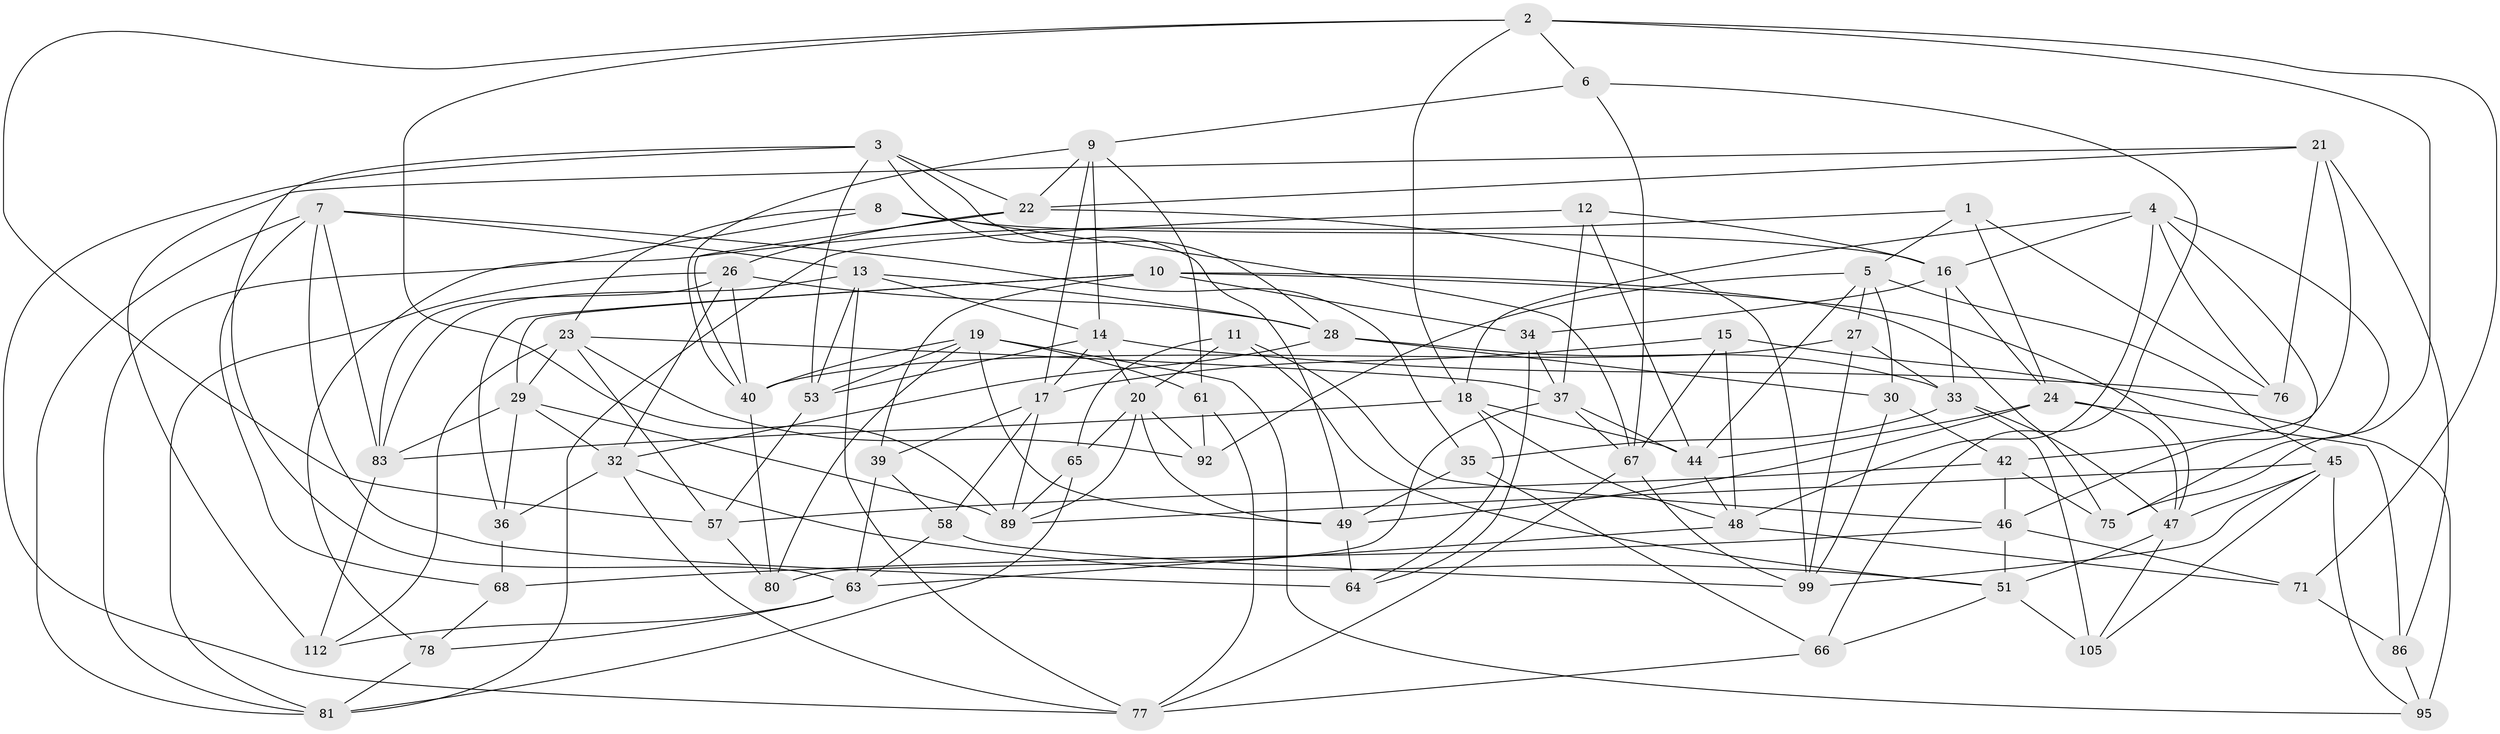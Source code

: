 // Generated by graph-tools (version 1.1) at 2025/52/02/27/25 19:52:27]
// undirected, 70 vertices, 180 edges
graph export_dot {
graph [start="1"]
  node [color=gray90,style=filled];
  1;
  2 [super="+87"];
  3 [super="+31"];
  4 [super="+25"];
  5 [super="+101"];
  6;
  7 [super="+55"];
  8;
  9 [super="+59"];
  10 [super="+82"];
  11;
  12;
  13 [super="+84"];
  14 [super="+52"];
  15 [super="+97"];
  16 [super="+38"];
  17 [super="+93"];
  18 [super="+74"];
  19 [super="+111"];
  20 [super="+54"];
  21 [super="+109"];
  22 [super="+108"];
  23 [super="+43"];
  24 [super="+110"];
  26 [super="+98"];
  27;
  28 [super="+69"];
  29 [super="+70"];
  30;
  32 [super="+41"];
  33 [super="+85"];
  34;
  35;
  36;
  37 [super="+88"];
  39;
  40 [super="+100"];
  42 [super="+104"];
  44 [super="+114"];
  45 [super="+56"];
  46 [super="+72"];
  47 [super="+60"];
  48 [super="+50"];
  49 [super="+106"];
  51 [super="+62"];
  53 [super="+113"];
  57 [super="+91"];
  58;
  61;
  63 [super="+79"];
  64;
  65;
  66;
  67 [super="+73"];
  68;
  71;
  75;
  76;
  77 [super="+96"];
  78;
  80;
  81 [super="+94"];
  83 [super="+103"];
  86;
  89 [super="+90"];
  92;
  95 [super="+107"];
  99 [super="+102"];
  105;
  112;
  1 -- 78;
  1 -- 5;
  1 -- 76;
  1 -- 24;
  2 -- 75;
  2 -- 57;
  2 -- 18;
  2 -- 6;
  2 -- 71;
  2 -- 89;
  3 -- 28;
  3 -- 63;
  3 -- 53;
  3 -- 77;
  3 -- 49;
  3 -- 22;
  4 -- 76;
  4 -- 18;
  4 -- 75;
  4 -- 16;
  4 -- 46;
  4 -- 48;
  5 -- 92;
  5 -- 44;
  5 -- 45;
  5 -- 27;
  5 -- 30;
  6 -- 66;
  6 -- 9;
  6 -- 67;
  7 -- 35;
  7 -- 64;
  7 -- 81;
  7 -- 83;
  7 -- 68;
  7 -- 13;
  8 -- 67;
  8 -- 81;
  8 -- 23;
  8 -- 16;
  9 -- 40;
  9 -- 14;
  9 -- 61;
  9 -- 17;
  9 -- 22;
  10 -- 75;
  10 -- 34;
  10 -- 36;
  10 -- 39;
  10 -- 47;
  10 -- 29;
  11 -- 65;
  11 -- 20;
  11 -- 51;
  11 -- 46;
  12 -- 16;
  12 -- 81;
  12 -- 37;
  12 -- 44;
  13 -- 77;
  13 -- 83;
  13 -- 53;
  13 -- 28;
  13 -- 14;
  14 -- 17;
  14 -- 76;
  14 -- 20;
  14 -- 53;
  15 -- 67;
  15 -- 95 [weight=3];
  15 -- 48;
  15 -- 17;
  16 -- 34;
  16 -- 24;
  16 -- 33;
  17 -- 58;
  17 -- 39;
  17 -- 89;
  18 -- 64;
  18 -- 48;
  18 -- 83;
  18 -- 44;
  19 -- 61;
  19 -- 80;
  19 -- 40;
  19 -- 49;
  19 -- 95;
  19 -- 53;
  20 -- 92;
  20 -- 65;
  20 -- 89;
  20 -- 49;
  21 -- 42 [weight=2];
  21 -- 112;
  21 -- 22;
  21 -- 76;
  21 -- 86;
  22 -- 40;
  22 -- 99;
  22 -- 26;
  23 -- 92;
  23 -- 37;
  23 -- 112;
  23 -- 57;
  23 -- 29;
  24 -- 86;
  24 -- 49;
  24 -- 44;
  24 -- 47;
  26 -- 28;
  26 -- 40;
  26 -- 81;
  26 -- 32;
  26 -- 83;
  27 -- 33;
  27 -- 40;
  27 -- 99;
  28 -- 30;
  28 -- 32;
  28 -- 33;
  29 -- 36;
  29 -- 32;
  29 -- 83;
  29 -- 89;
  30 -- 42;
  30 -- 99;
  32 -- 36;
  32 -- 51;
  32 -- 77;
  33 -- 35;
  33 -- 105;
  33 -- 47;
  34 -- 64;
  34 -- 37;
  35 -- 66;
  35 -- 49;
  36 -- 68;
  37 -- 80;
  37 -- 67;
  37 -- 44;
  39 -- 58;
  39 -- 63;
  40 -- 80;
  42 -- 75;
  42 -- 57;
  42 -- 46;
  44 -- 48;
  45 -- 95;
  45 -- 105;
  45 -- 89;
  45 -- 47;
  45 -- 99;
  46 -- 51;
  46 -- 68;
  46 -- 71;
  47 -- 105;
  47 -- 51;
  48 -- 71;
  48 -- 63;
  49 -- 64;
  51 -- 66;
  51 -- 105;
  53 -- 57 [weight=2];
  57 -- 80;
  58 -- 99;
  58 -- 63;
  61 -- 92;
  61 -- 77;
  63 -- 112;
  63 -- 78;
  65 -- 89;
  65 -- 81;
  66 -- 77;
  67 -- 99;
  67 -- 77;
  68 -- 78;
  71 -- 86;
  78 -- 81;
  83 -- 112;
  86 -- 95;
}

